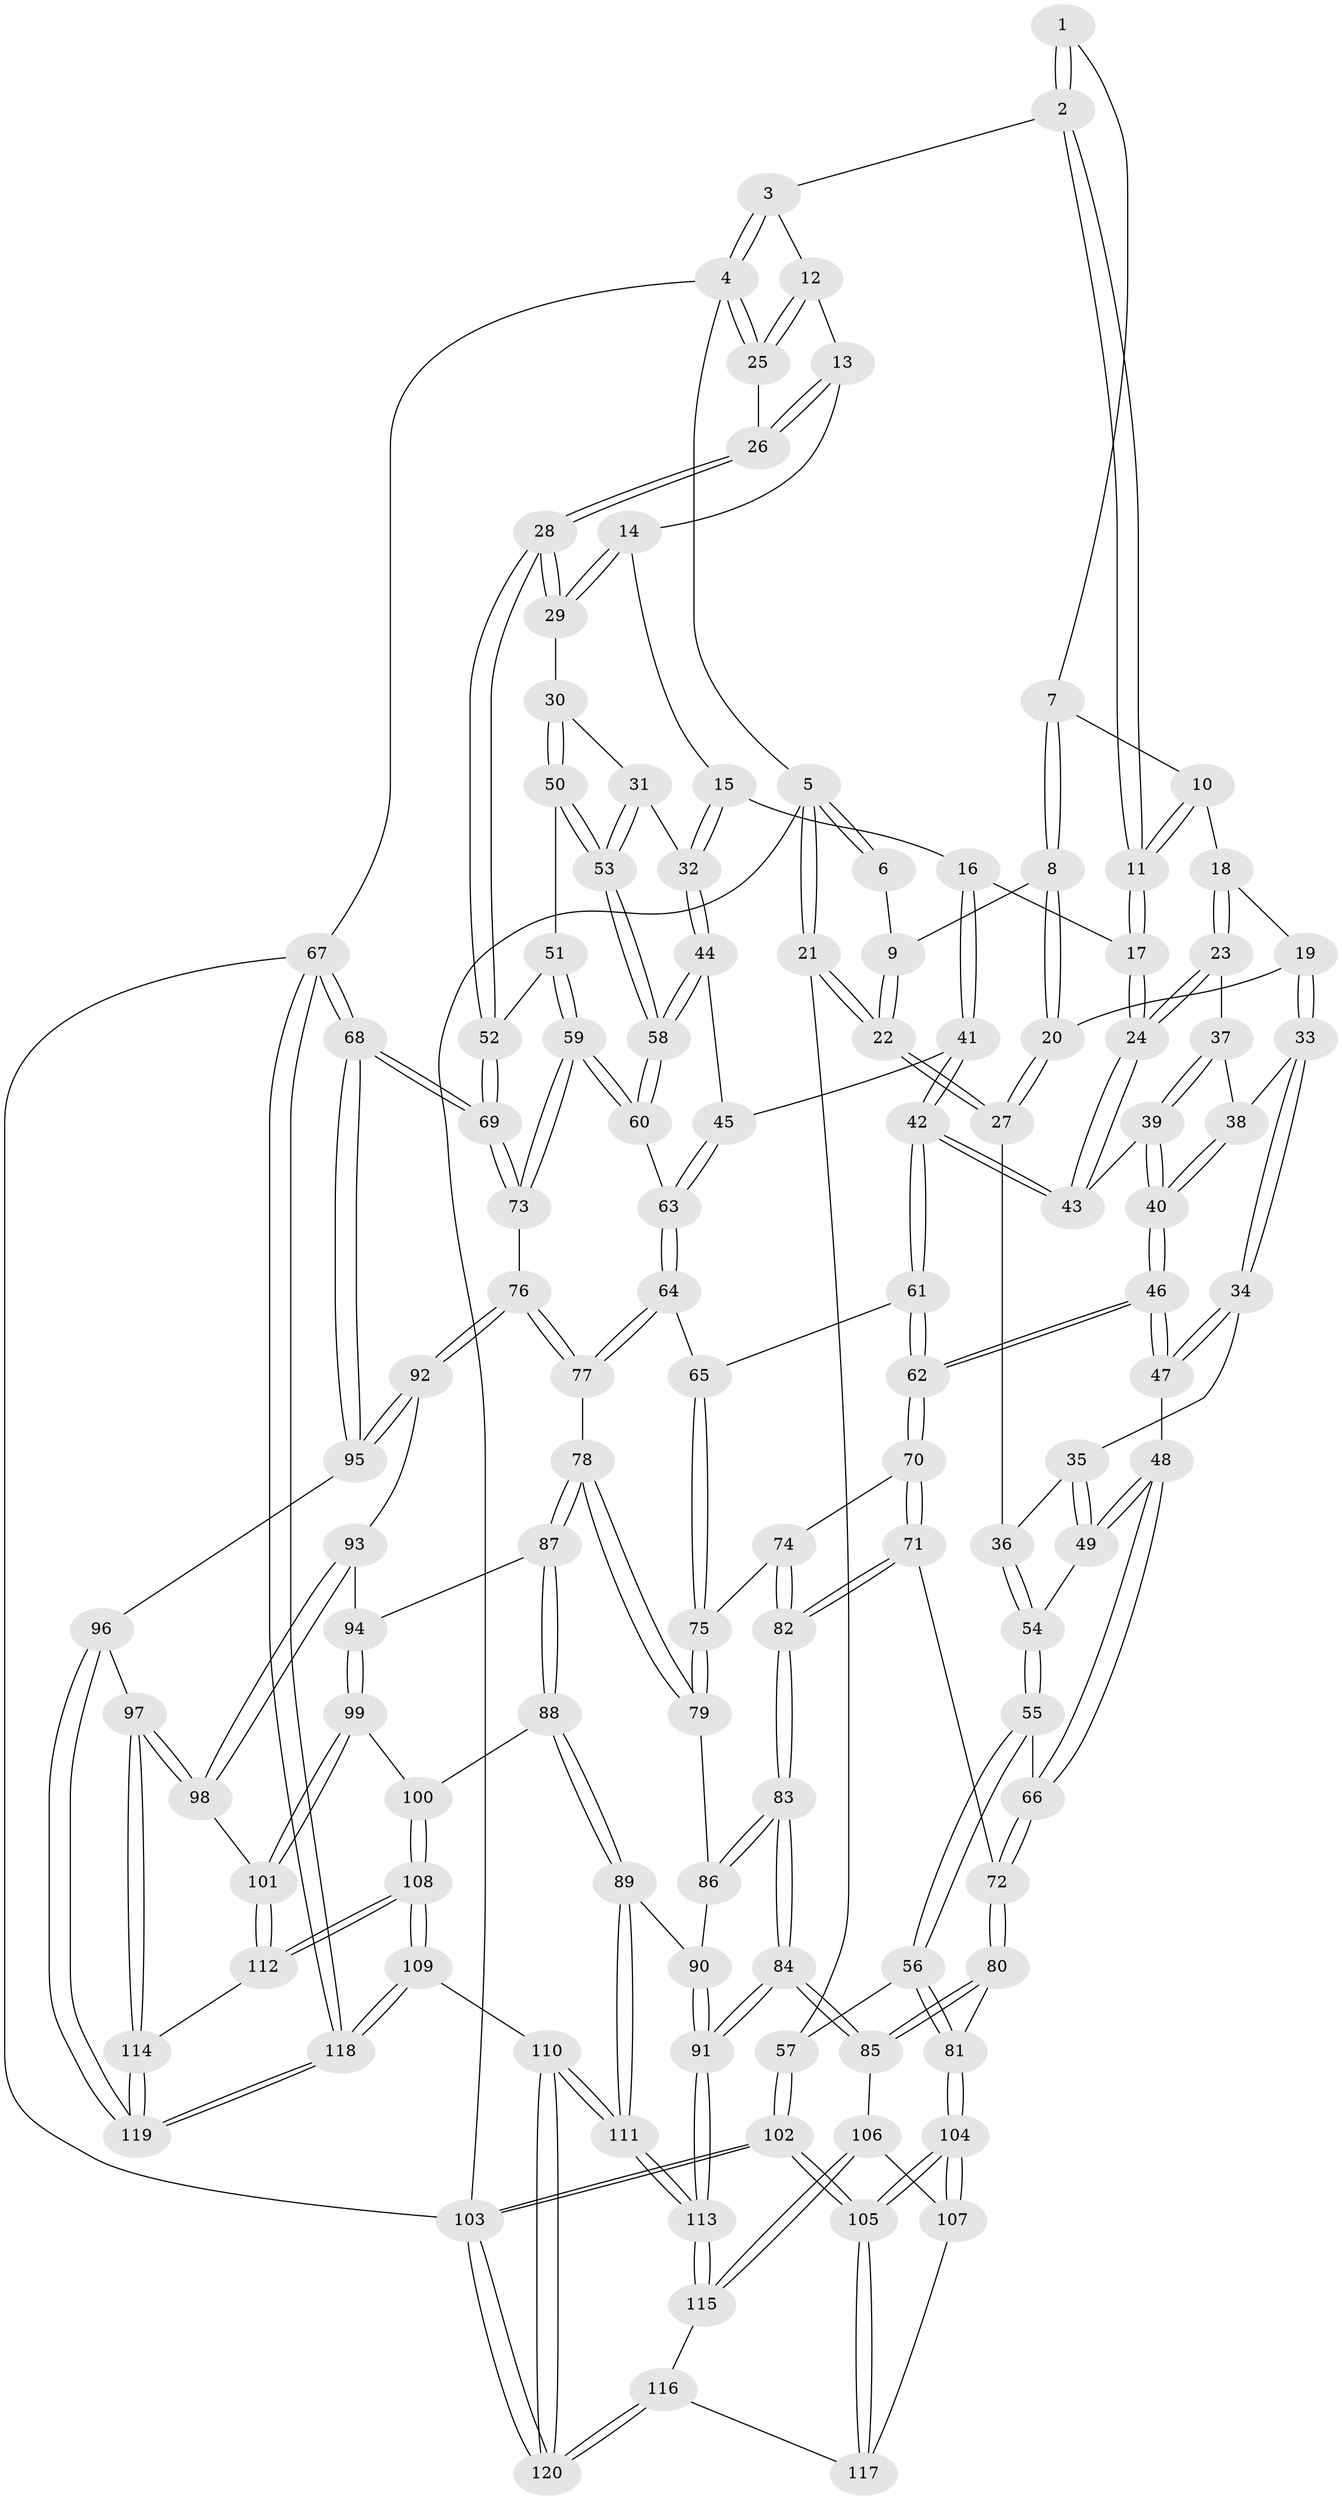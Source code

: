// Generated by graph-tools (version 1.1) at 2025/03/03/09/25 03:03:11]
// undirected, 120 vertices, 297 edges
graph export_dot {
graph [start="1"]
  node [color=gray90,style=filled];
  1 [pos="+0.2193123325902149+0"];
  2 [pos="+0.6499326466686232+0"];
  3 [pos="+0.7872322346853836+0"];
  4 [pos="+1+0"];
  5 [pos="+0+0"];
  6 [pos="+0.13895725106901208+0"];
  7 [pos="+0.23097319042728423+0"];
  8 [pos="+0.18969522405514028+0.15853255399998198"];
  9 [pos="+0.11496231548707805+0.09677706971470425"];
  10 [pos="+0.32251330400033335+0"];
  11 [pos="+0.5465674684731522+0.08716041142819182"];
  12 [pos="+0.8186859017790422+0.06093837176851622"];
  13 [pos="+0.8173823555998382+0.09393651510035025"];
  14 [pos="+0.8103631555598135+0.12557502454383507"];
  15 [pos="+0.6420882606989616+0.1791156194202168"];
  16 [pos="+0.5471947970139626+0.1627708729469848"];
  17 [pos="+0.542120925717081+0.15975775237701326"];
  18 [pos="+0.331850443174348+0.08094281547252531"];
  19 [pos="+0.24613170603866488+0.1885590783164914"];
  20 [pos="+0.19249363376622347+0.1669608301044486"];
  21 [pos="+0+0.17228892020386805"];
  22 [pos="+0+0.1772745606211687"];
  23 [pos="+0.47875210007869584+0.18462580539998713"];
  24 [pos="+0.49719496962557164+0.18255658270722241"];
  25 [pos="+1+0.1180715892633575"];
  26 [pos="+1+0.18768986448779376"];
  27 [pos="+0.07034088847372173+0.23823941973040774"];
  28 [pos="+1+0.2333002970854509"];
  29 [pos="+0.8304315727414071+0.1733024987942651"];
  30 [pos="+0.8314385171347868+0.2507139570805766"];
  31 [pos="+0.8177015538883251+0.27382757705947436"];
  32 [pos="+0.7225557629117146+0.3220723302174355"];
  33 [pos="+0.2634786437282542+0.21808075177983555"];
  34 [pos="+0.2506006568339013+0.26834013709674803"];
  35 [pos="+0.23016337667604564+0.28789465291064215"];
  36 [pos="+0.12828140149305897+0.3231892647610894"];
  37 [pos="+0.4481312184356519+0.20418000900394745"];
  38 [pos="+0.35728489199623803+0.23767031613714215"];
  39 [pos="+0.3955208618554081+0.3961375577233926"];
  40 [pos="+0.35963941703756047+0.43099922131985724"];
  41 [pos="+0.6269349130771468+0.3977314388569238"];
  42 [pos="+0.6061517822072495+0.41308545791927315"];
  43 [pos="+0.49083098754882+0.34081775835319483"];
  44 [pos="+0.6879629501922854+0.3811378318552331"];
  45 [pos="+0.6471864372077522+0.39466483083230763"];
  46 [pos="+0.35840676676925837+0.43323373512954716"];
  47 [pos="+0.3536557832648085+0.43271550814158516"];
  48 [pos="+0.2911033741686055+0.4446981282825777"];
  49 [pos="+0.21995778427432916+0.42265522485159773"];
  50 [pos="+1+0.3199690712295358"];
  51 [pos="+1+0.31038311368816457"];
  52 [pos="+1+0.26171921063929166"];
  53 [pos="+0.8686070323838235+0.41819914454107954"];
  54 [pos="+0.1320203791302156+0.42244128853257507"];
  55 [pos="+0.039433957678292865+0.5060471633429747"];
  56 [pos="+0+0.5480502643131205"];
  57 [pos="+0+0.5383375698874411"];
  58 [pos="+0.8448373685797269+0.491074734974579"];
  59 [pos="+0.8922159120559395+0.5319846407911528"];
  60 [pos="+0.8454198526208757+0.49325678105953996"];
  61 [pos="+0.6053442849053403+0.41450943404555307"];
  62 [pos="+0.39457299576940313+0.4794880293542756"];
  63 [pos="+0.7312758056904092+0.5659562384052401"];
  64 [pos="+0.7310675101222006+0.5661727819214272"];
  65 [pos="+0.5987527046464951+0.5198513804963071"];
  66 [pos="+0.22549885289631738+0.5674353708199313"];
  67 [pos="+1+1"];
  68 [pos="+1+0.7571162820408817"];
  69 [pos="+1+0.6158372049588532"];
  70 [pos="+0.4125345188647529+0.5485475345061536"];
  71 [pos="+0.2939712612633755+0.6254513423827959"];
  72 [pos="+0.2528148118746867+0.6348582535259801"];
  73 [pos="+0.9026902723608905+0.5451407719999339"];
  74 [pos="+0.44289505434669496+0.578578369690252"];
  75 [pos="+0.5351478551061446+0.6125405381172578"];
  76 [pos="+0.856241654759133+0.6941780537485793"];
  77 [pos="+0.7154400537789679+0.6353036939867864"];
  78 [pos="+0.6546172257830085+0.687773749335522"];
  79 [pos="+0.5520535349281658+0.6436066386224893"];
  80 [pos="+0.18937156021398155+0.7447594603571319"];
  81 [pos="+0.12565471145855903+0.7144422803367756"];
  82 [pos="+0.3843858988617187+0.7208358573041088"];
  83 [pos="+0.3841822999753753+0.7320031497032675"];
  84 [pos="+0.3400784888057474+0.8610226619196614"];
  85 [pos="+0.19671539405553942+0.7596541076879566"];
  86 [pos="+0.5249028923160437+0.6988265198775"];
  87 [pos="+0.6546796438834599+0.6879958674429403"];
  88 [pos="+0.6328292799522954+0.7970779143091832"];
  89 [pos="+0.5525353906158459+0.8408611112975853"];
  90 [pos="+0.5222666875183909+0.7147912497217014"];
  91 [pos="+0.3478478483558893+0.8744919601537583"];
  92 [pos="+0.8579764104465785+0.7020291547625405"];
  93 [pos="+0.8518433539246401+0.7104153326534437"];
  94 [pos="+0.760712334789289+0.7682810788290207"];
  95 [pos="+1+0.7905405986780953"];
  96 [pos="+0.9921236313902805+0.8255576789355068"];
  97 [pos="+0.9152586686108153+0.8793910747149135"];
  98 [pos="+0.8485075093284425+0.8558673969099183"];
  99 [pos="+0.7575986534994896+0.7924226175301686"];
  100 [pos="+0.6875364064614421+0.8394376516745076"];
  101 [pos="+0.8102147742746038+0.8634804904145833"];
  102 [pos="+0+0.9830532267532175"];
  103 [pos="+0+1"];
  104 [pos="+0+0.8759384901891304"];
  105 [pos="+0+0.9588147820818415"];
  106 [pos="+0.11280762079376018+0.8695707151462221"];
  107 [pos="+0.11094235268213143+0.8698841160065808"];
  108 [pos="+0.7088718791389612+0.9775764897634603"];
  109 [pos="+0.5971746199881433+1"];
  110 [pos="+0.47871034788966715+1"];
  111 [pos="+0.4362163278366756+1"];
  112 [pos="+0.742254164946716+0.9515150938707042"];
  113 [pos="+0.3715590129331783+0.9356152212693122"];
  114 [pos="+0.9088735787251169+0.9457277007829294"];
  115 [pos="+0.14297205030211588+0.9526174660353167"];
  116 [pos="+0.1283099861603622+0.9741649602259792"];
  117 [pos="+0.0627847245653933+0.9562925532393308"];
  118 [pos="+1+1"];
  119 [pos="+0.9705619192660024+1"];
  120 [pos="+0.08135866211120603+1"];
  1 -- 2;
  1 -- 2;
  1 -- 7;
  2 -- 3;
  2 -- 11;
  2 -- 11;
  3 -- 4;
  3 -- 4;
  3 -- 12;
  4 -- 5;
  4 -- 25;
  4 -- 25;
  4 -- 67;
  5 -- 6;
  5 -- 6;
  5 -- 21;
  5 -- 21;
  5 -- 103;
  6 -- 9;
  7 -- 8;
  7 -- 8;
  7 -- 10;
  8 -- 9;
  8 -- 20;
  8 -- 20;
  9 -- 22;
  9 -- 22;
  10 -- 11;
  10 -- 11;
  10 -- 18;
  11 -- 17;
  11 -- 17;
  12 -- 13;
  12 -- 25;
  12 -- 25;
  13 -- 14;
  13 -- 26;
  13 -- 26;
  14 -- 15;
  14 -- 29;
  14 -- 29;
  15 -- 16;
  15 -- 32;
  15 -- 32;
  16 -- 17;
  16 -- 41;
  16 -- 41;
  17 -- 24;
  17 -- 24;
  18 -- 19;
  18 -- 23;
  18 -- 23;
  19 -- 20;
  19 -- 33;
  19 -- 33;
  20 -- 27;
  20 -- 27;
  21 -- 22;
  21 -- 22;
  21 -- 57;
  22 -- 27;
  22 -- 27;
  23 -- 24;
  23 -- 24;
  23 -- 37;
  24 -- 43;
  24 -- 43;
  25 -- 26;
  26 -- 28;
  26 -- 28;
  27 -- 36;
  28 -- 29;
  28 -- 29;
  28 -- 52;
  28 -- 52;
  29 -- 30;
  30 -- 31;
  30 -- 50;
  30 -- 50;
  31 -- 32;
  31 -- 53;
  31 -- 53;
  32 -- 44;
  32 -- 44;
  33 -- 34;
  33 -- 34;
  33 -- 38;
  34 -- 35;
  34 -- 47;
  34 -- 47;
  35 -- 36;
  35 -- 49;
  35 -- 49;
  36 -- 54;
  36 -- 54;
  37 -- 38;
  37 -- 39;
  37 -- 39;
  38 -- 40;
  38 -- 40;
  39 -- 40;
  39 -- 40;
  39 -- 43;
  40 -- 46;
  40 -- 46;
  41 -- 42;
  41 -- 42;
  41 -- 45;
  42 -- 43;
  42 -- 43;
  42 -- 61;
  42 -- 61;
  44 -- 45;
  44 -- 58;
  44 -- 58;
  45 -- 63;
  45 -- 63;
  46 -- 47;
  46 -- 47;
  46 -- 62;
  46 -- 62;
  47 -- 48;
  48 -- 49;
  48 -- 49;
  48 -- 66;
  48 -- 66;
  49 -- 54;
  50 -- 51;
  50 -- 53;
  50 -- 53;
  51 -- 52;
  51 -- 59;
  51 -- 59;
  52 -- 69;
  52 -- 69;
  53 -- 58;
  53 -- 58;
  54 -- 55;
  54 -- 55;
  55 -- 56;
  55 -- 56;
  55 -- 66;
  56 -- 57;
  56 -- 81;
  56 -- 81;
  57 -- 102;
  57 -- 102;
  58 -- 60;
  58 -- 60;
  59 -- 60;
  59 -- 60;
  59 -- 73;
  59 -- 73;
  60 -- 63;
  61 -- 62;
  61 -- 62;
  61 -- 65;
  62 -- 70;
  62 -- 70;
  63 -- 64;
  63 -- 64;
  64 -- 65;
  64 -- 77;
  64 -- 77;
  65 -- 75;
  65 -- 75;
  66 -- 72;
  66 -- 72;
  67 -- 68;
  67 -- 68;
  67 -- 118;
  67 -- 118;
  67 -- 103;
  68 -- 69;
  68 -- 69;
  68 -- 95;
  68 -- 95;
  69 -- 73;
  69 -- 73;
  70 -- 71;
  70 -- 71;
  70 -- 74;
  71 -- 72;
  71 -- 82;
  71 -- 82;
  72 -- 80;
  72 -- 80;
  73 -- 76;
  74 -- 75;
  74 -- 82;
  74 -- 82;
  75 -- 79;
  75 -- 79;
  76 -- 77;
  76 -- 77;
  76 -- 92;
  76 -- 92;
  77 -- 78;
  78 -- 79;
  78 -- 79;
  78 -- 87;
  78 -- 87;
  79 -- 86;
  80 -- 81;
  80 -- 85;
  80 -- 85;
  81 -- 104;
  81 -- 104;
  82 -- 83;
  82 -- 83;
  83 -- 84;
  83 -- 84;
  83 -- 86;
  83 -- 86;
  84 -- 85;
  84 -- 85;
  84 -- 91;
  84 -- 91;
  85 -- 106;
  86 -- 90;
  87 -- 88;
  87 -- 88;
  87 -- 94;
  88 -- 89;
  88 -- 89;
  88 -- 100;
  89 -- 90;
  89 -- 111;
  89 -- 111;
  90 -- 91;
  90 -- 91;
  91 -- 113;
  91 -- 113;
  92 -- 93;
  92 -- 95;
  92 -- 95;
  93 -- 94;
  93 -- 98;
  93 -- 98;
  94 -- 99;
  94 -- 99;
  95 -- 96;
  96 -- 97;
  96 -- 119;
  96 -- 119;
  97 -- 98;
  97 -- 98;
  97 -- 114;
  97 -- 114;
  98 -- 101;
  99 -- 100;
  99 -- 101;
  99 -- 101;
  100 -- 108;
  100 -- 108;
  101 -- 112;
  101 -- 112;
  102 -- 103;
  102 -- 103;
  102 -- 105;
  102 -- 105;
  103 -- 120;
  103 -- 120;
  104 -- 105;
  104 -- 105;
  104 -- 107;
  104 -- 107;
  105 -- 117;
  105 -- 117;
  106 -- 107;
  106 -- 115;
  106 -- 115;
  107 -- 117;
  108 -- 109;
  108 -- 109;
  108 -- 112;
  108 -- 112;
  109 -- 110;
  109 -- 118;
  109 -- 118;
  110 -- 111;
  110 -- 111;
  110 -- 120;
  110 -- 120;
  111 -- 113;
  111 -- 113;
  112 -- 114;
  113 -- 115;
  113 -- 115;
  114 -- 119;
  114 -- 119;
  115 -- 116;
  116 -- 117;
  116 -- 120;
  116 -- 120;
  118 -- 119;
  118 -- 119;
}
